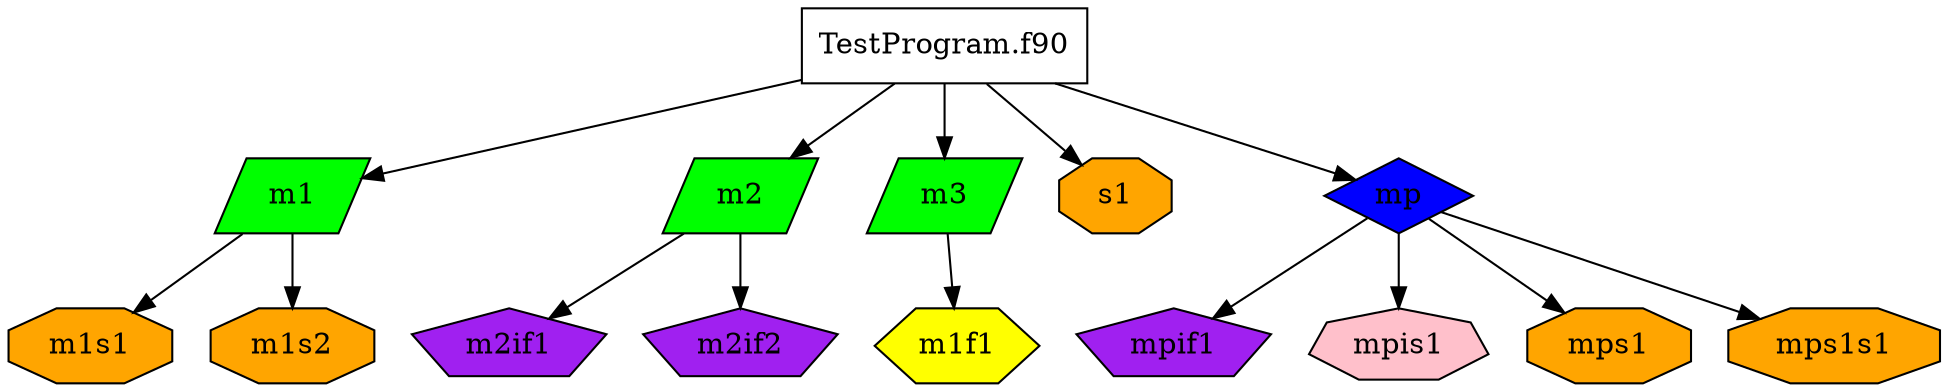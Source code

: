 digraph ProgramTree {
  "TestProgram.f90" [shape=box, style=filled, fillcolor="white"];
  "m1" [shape=parallelogram, style=filled, fillcolor="green"];
  "m1s1" [shape=octagon, style=filled, fillcolor="orange"];
  "m1s2" [shape=octagon, style=filled, fillcolor="orange"];
  "m2" [shape=parallelogram, style=filled, fillcolor="green"];
  "m2if1" [shape=pentagon, style=filled, fillcolor="purple"];
  "m2if2" [shape=pentagon, style=filled, fillcolor="purple"];
  "m3" [shape=parallelogram, style=filled, fillcolor="green"];
  "m1f1" [shape=hexagon, style=filled, fillcolor="yellow"];
  "s1" [shape=octagon, style=filled, fillcolor="orange"];
  "mp" [shape=diamond, style=filled, fillcolor="blue"];
  "mpif1" [shape=pentagon, style=filled, fillcolor="purple"];
  "mpis1" [shape=septagon, style=filled, fillcolor="pink"];
  "mps1" [shape=octagon, style=filled, fillcolor="orange"];
  "mps1s1" [shape=octagon, style=filled, fillcolor="orange"];
  "TestProgram.f90" -> "m1";
  "m1" -> "m1s1";
  "m1" -> "m1s2";
  "TestProgram.f90" -> "m2";
  "m2" -> "m2if1";
  "m2" -> "m2if2";
  "TestProgram.f90" -> "m3";
  "m3" -> "m1f1";
  "TestProgram.f90" -> "s1";
  "TestProgram.f90" -> "mp";
  "mp" -> "mpif1";
  "mp" -> "mpis1";
  "mp" -> "mps1";
  "mp" -> "mps1s1";
}

